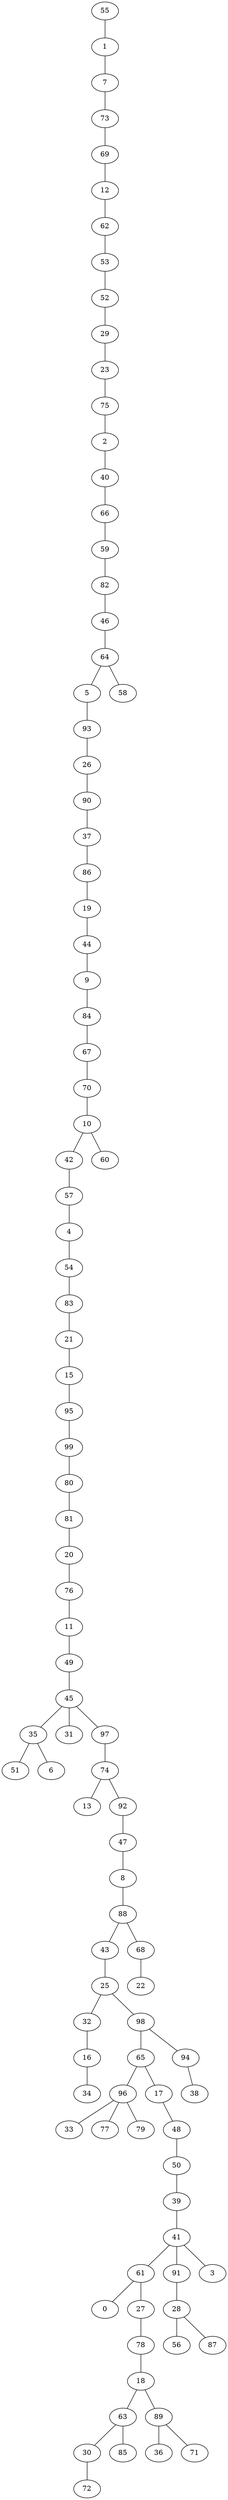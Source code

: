 graph G {
  55;
  1;
  7;
  73;
  69;
  12;
  62;
  53;
  52;
  29;
  23;
  75;
  2;
  40;
  66;
  59;
  82;
  46;
  64;
  5;
  93;
  26;
  90;
  37;
  86;
  19;
  44;
  9;
  84;
  67;
  70;
  10;
  42;
  57;
  4;
  54;
  83;
  21;
  15;
  95;
  99;
  80;
  81;
  20;
  76;
  11;
  49;
  45;
  35;
  51;
  6;
  31;
  97;
  74;
  13;
  92;
  47;
  8;
  88;
  43;
  25;
  32;
  16;
  34;
  98;
  65;
  96;
  33;
  77;
  79;
  17;
  48;
  50;
  39;
  41;
  61;
  0;
  27;
  78;
  18;
  63;
  30;
  72;
  85;
  89;
  36;
  71;
  91;
  28;
  56;
  87;
  3;
  94;
  38;
  68;
  22;
  60;
  58;
   55 -- 1;
   1 -- 7;
   7 -- 73;
   73 -- 69;
   69 -- 12;
   12 -- 62;
   62 -- 53;
   53 -- 52;
   52 -- 29;
   29 -- 23;
   23 -- 75;
   75 -- 2;
   2 -- 40;
   40 -- 66;
   66 -- 59;
   59 -- 82;
   82 -- 46;
   46 -- 64;
   64 -- 5;
   5 -- 93;
   93 -- 26;
   26 -- 90;
   90 -- 37;
   37 -- 86;
   86 -- 19;
   19 -- 44;
   44 -- 9;
   9 -- 84;
   84 -- 67;
   67 -- 70;
   70 -- 10;
   10 -- 42;
   42 -- 57;
   57 -- 4;
   4 -- 54;
   54 -- 83;
   83 -- 21;
   21 -- 15;
   15 -- 95;
   95 -- 99;
   99 -- 80;
   80 -- 81;
   81 -- 20;
   20 -- 76;
   76 -- 11;
   11 -- 49;
   49 -- 45;
   45 -- 35;
   35 -- 51;
   35 -- 6;
   45 -- 31;
   45 -- 97;
   97 -- 74;
   74 -- 13;
   74 -- 92;
   92 -- 47;
   47 -- 8;
   8 -- 88;
   88 -- 43;
   43 -- 25;
   25 -- 32;
   32 -- 16;
   16 -- 34;
   25 -- 98;
   98 -- 65;
   65 -- 96;
   96 -- 33;
   96 -- 77;
   96 -- 79;
   65 -- 17;
   17 -- 48;
   48 -- 50;
   50 -- 39;
   39 -- 41;
   41 -- 61;
   61 -- 0;
   61 -- 27;
   27 -- 78;
   78 -- 18;
   18 -- 63;
   63 -- 30;
   30 -- 72;
   63 -- 85;
   18 -- 89;
   89 -- 36;
   89 -- 71;
   41 -- 91;
   91 -- 28;
   28 -- 56;
   28 -- 87;
   41 -- 3;
   98 -- 94;
   94 -- 38;
   88 -- 68;
   68 -- 22;
   10 -- 60;
   64 -- 58;
}
